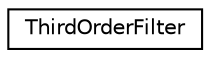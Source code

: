 digraph "Graphical Class Hierarchy"
{
 // LATEX_PDF_SIZE
  edge [fontname="Helvetica",fontsize="10",labelfontname="Helvetica",labelfontsize="10"];
  node [fontname="Helvetica",fontsize="10",shape=record];
  rankdir="LR";
  Node0 [label="ThirdOrderFilter",height=0.2,width=0.4,color="black", fillcolor="white", style="filled",URL="$classThirdOrderFilter.html",tooltip=" "];
}
